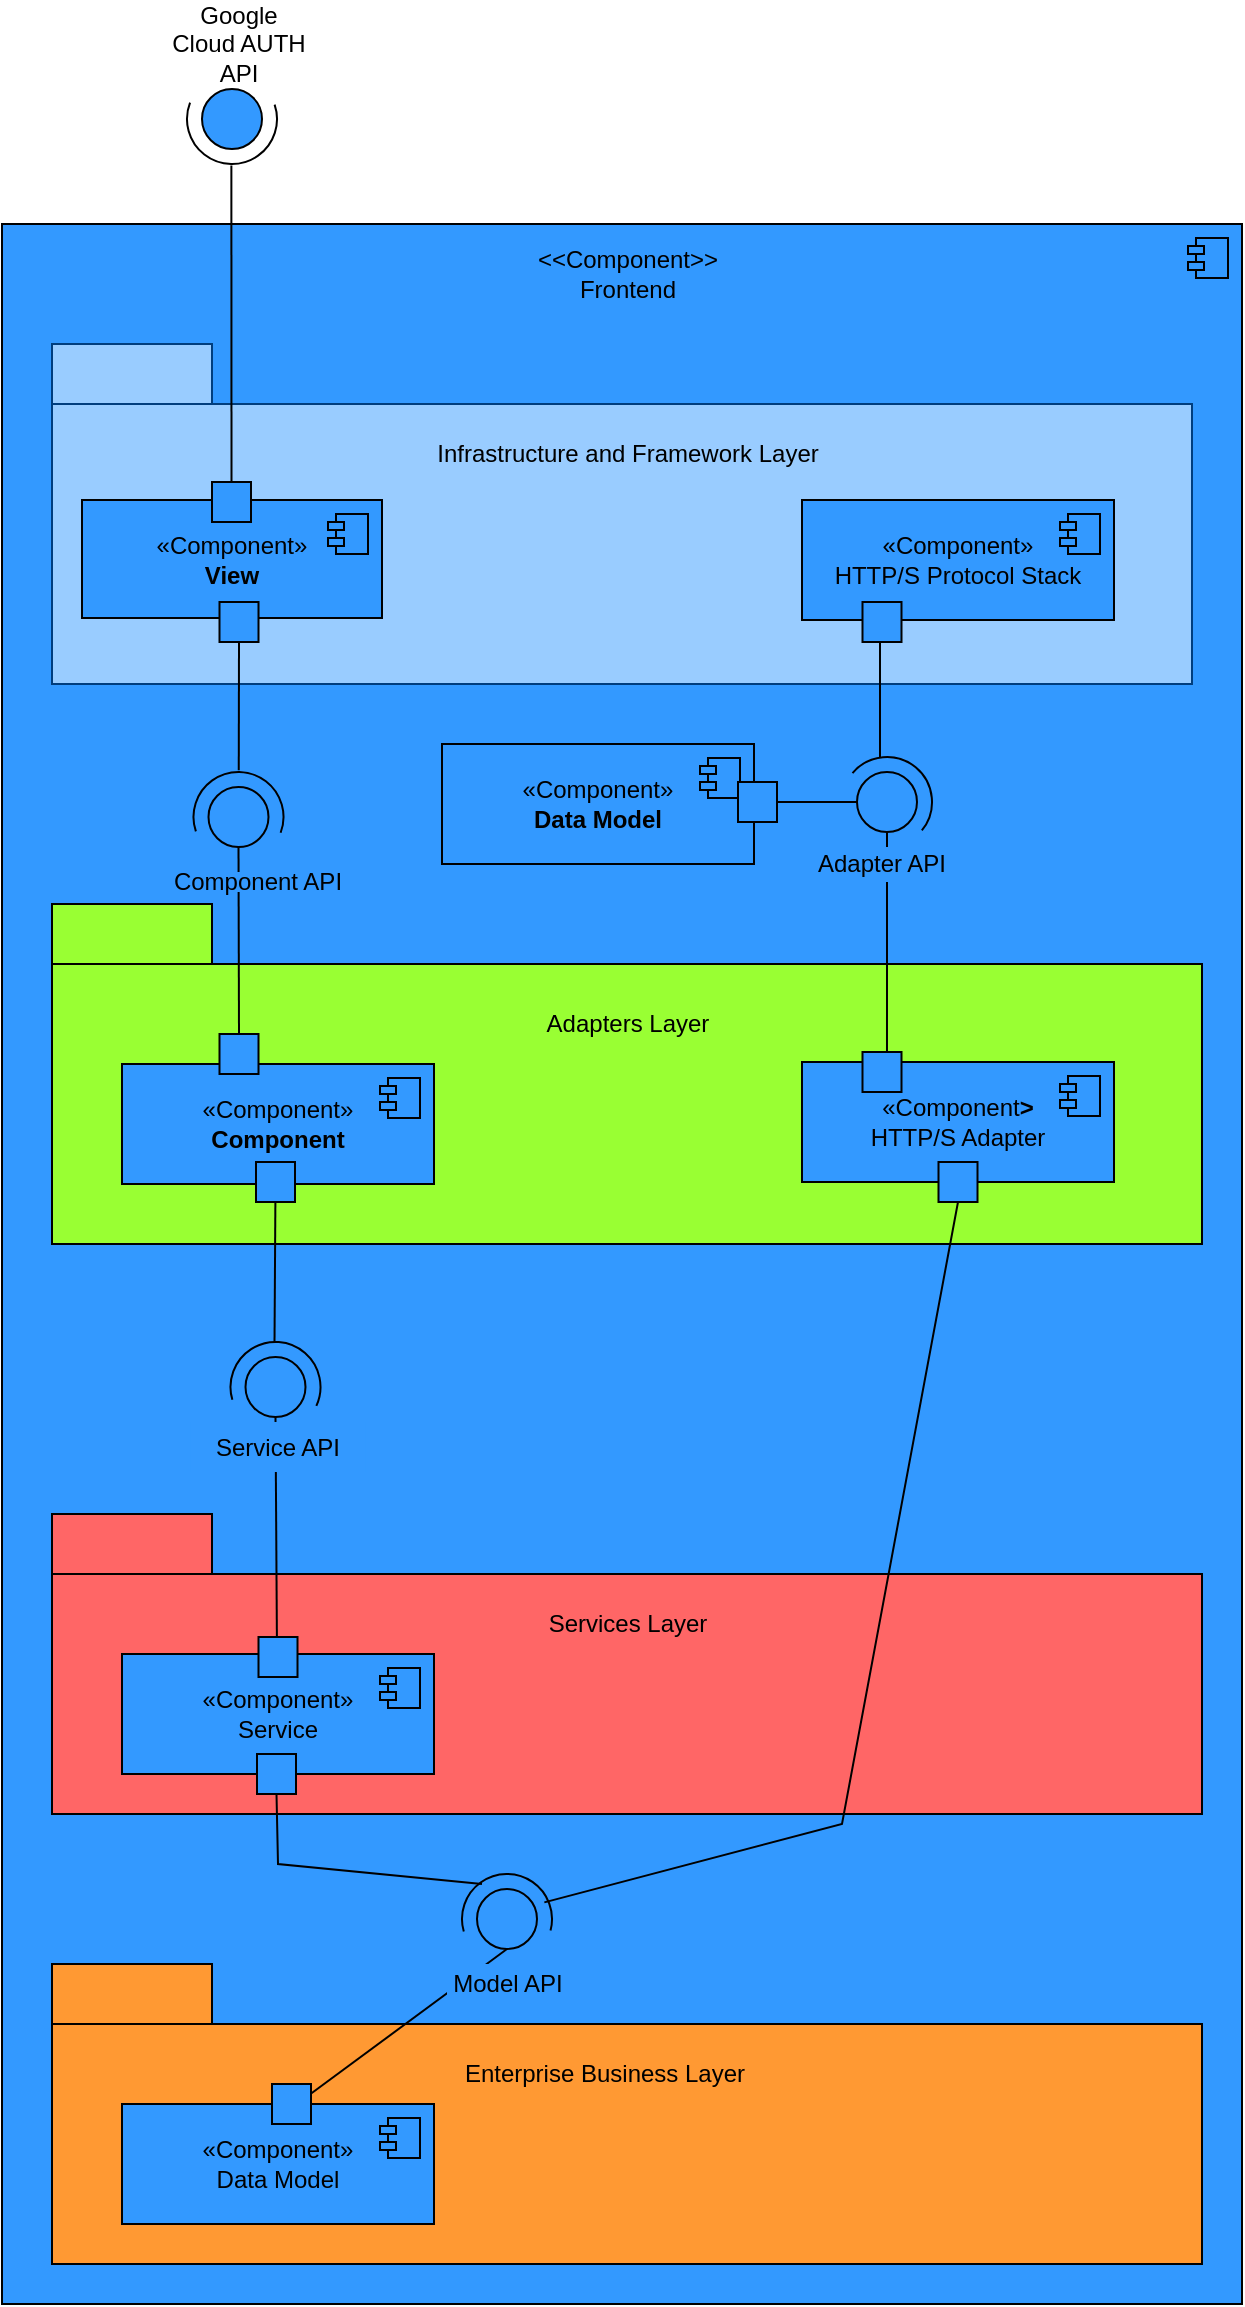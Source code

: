 <mxfile version="24.8.3">
  <diagram name="Página-1" id="tOkjpfFqx1KH2aKX1UtX">
    <mxGraphModel grid="1" page="1" gridSize="10" guides="1" tooltips="1" connect="1" arrows="1" fold="1" pageScale="1" pageWidth="827" pageHeight="1169" math="0" shadow="0">
      <root>
        <mxCell id="0" />
        <mxCell id="1" parent="0" />
        <mxCell id="WCus8f61vK8aBUBxSvcU-4" value="" style="html=1;dropTarget=0;whiteSpace=wrap;fillColor=#3399FF;" vertex="1" parent="1">
          <mxGeometry x="220" y="170" width="620" height="1040" as="geometry" />
        </mxCell>
        <mxCell id="WCus8f61vK8aBUBxSvcU-5" value="" style="shape=module;jettyWidth=8;jettyHeight=4;fillColor=#3399FF;" vertex="1" parent="WCus8f61vK8aBUBxSvcU-4">
          <mxGeometry x="1" width="20" height="20" relative="1" as="geometry">
            <mxPoint x="-27" y="7" as="offset" />
          </mxGeometry>
        </mxCell>
        <mxCell id="WCus8f61vK8aBUBxSvcU-6" value="&lt;div&gt;&amp;lt;&amp;lt;Component&amp;gt;&amp;gt;&lt;/div&gt;&lt;div&gt;Frontend&lt;/div&gt;" style="text;html=1;align=center;verticalAlign=middle;whiteSpace=wrap;rounded=0;" vertex="1" parent="1">
          <mxGeometry x="472.5" y="180" width="120" height="30" as="geometry" />
        </mxCell>
        <mxCell id="WCus8f61vK8aBUBxSvcU-7" value="" style="shape=folder;fontStyle=1;tabWidth=80;tabHeight=30;tabPosition=left;html=1;boundedLbl=1;whiteSpace=wrap;strokeColor=#003D7D;fillColor=#99CCFF;" vertex="1" parent="1">
          <mxGeometry x="245" y="230" width="570" height="170" as="geometry" />
        </mxCell>
        <mxCell id="WCus8f61vK8aBUBxSvcU-8" value="&lt;div&gt;Infrastructure and Framework Layer&lt;/div&gt;" style="text;html=1;align=center;verticalAlign=middle;whiteSpace=wrap;rounded=0;" vertex="1" parent="1">
          <mxGeometry x="417.5" y="270" width="230" height="30" as="geometry" />
        </mxCell>
        <mxCell id="WCus8f61vK8aBUBxSvcU-11" value="&lt;div&gt;«Component»&lt;/div&gt;&lt;div&gt;HTTP/S Protocol Stack&lt;br&gt;&lt;/div&gt;" style="html=1;dropTarget=0;whiteSpace=wrap;fillColor=#3399FF;" vertex="1" parent="1">
          <mxGeometry x="620" y="308" width="156" height="60" as="geometry" />
        </mxCell>
        <mxCell id="WCus8f61vK8aBUBxSvcU-12" value="" style="shape=module;jettyWidth=8;jettyHeight=4;fillColor=#3399FF;" vertex="1" parent="WCus8f61vK8aBUBxSvcU-11">
          <mxGeometry x="1" width="20" height="20" relative="1" as="geometry">
            <mxPoint x="-27" y="7" as="offset" />
          </mxGeometry>
        </mxCell>
        <mxCell id="WCus8f61vK8aBUBxSvcU-13" value="«Component»&lt;br&gt;&lt;b&gt;Data Model&lt;/b&gt;" style="html=1;dropTarget=0;whiteSpace=wrap;fillColor=#3399FF;" vertex="1" parent="1">
          <mxGeometry x="440" y="430" width="156" height="60" as="geometry" />
        </mxCell>
        <mxCell id="WCus8f61vK8aBUBxSvcU-14" value="" style="shape=module;jettyWidth=8;jettyHeight=4;fillColor=#3399FF;" vertex="1" parent="WCus8f61vK8aBUBxSvcU-13">
          <mxGeometry x="1" width="20" height="20" relative="1" as="geometry">
            <mxPoint x="-27" y="7" as="offset" />
          </mxGeometry>
        </mxCell>
        <mxCell id="WCus8f61vK8aBUBxSvcU-15" value="" style="ellipse;whiteSpace=wrap;html=1;aspect=fixed;fillColor=#3399FF;" vertex="1" parent="1">
          <mxGeometry x="647.5" y="444" width="30" height="30" as="geometry" />
        </mxCell>
        <mxCell id="WCus8f61vK8aBUBxSvcU-16" value="" style="verticalLabelPosition=bottom;verticalAlign=top;html=1;shape=mxgraph.basic.arc;startAngle=0.861;endAngle=0.359;" vertex="1" parent="1">
          <mxGeometry x="640" y="436.5" width="45" height="45" as="geometry" />
        </mxCell>
        <mxCell id="WCus8f61vK8aBUBxSvcU-26" value="" style="ellipse;whiteSpace=wrap;html=1;aspect=fixed;fillColor=#3399FF;" vertex="1" parent="1">
          <mxGeometry x="323.25" y="451.5" width="30" height="30" as="geometry" />
        </mxCell>
        <mxCell id="WCus8f61vK8aBUBxSvcU-27" value="" style="verticalLabelPosition=bottom;verticalAlign=top;html=1;shape=mxgraph.basic.arc;startAngle=0.698;endAngle=0.307;" vertex="1" parent="1">
          <mxGeometry x="315.75" y="444" width="45" height="45" as="geometry" />
        </mxCell>
        <mxCell id="WCus8f61vK8aBUBxSvcU-28" value="" style="shape=folder;fontStyle=1;tabWidth=80;tabHeight=30;tabPosition=left;html=1;boundedLbl=1;whiteSpace=wrap;fillColor=#99FF33;" vertex="1" parent="1">
          <mxGeometry x="245" y="510" width="575" height="170" as="geometry" />
        </mxCell>
        <mxCell id="WCus8f61vK8aBUBxSvcU-29" value="&lt;div&gt;Adapters Layer&lt;/div&gt;" style="text;html=1;align=center;verticalAlign=middle;whiteSpace=wrap;rounded=0;" vertex="1" parent="1">
          <mxGeometry x="457.5" y="555" width="150" height="30" as="geometry" />
        </mxCell>
        <mxCell id="WCus8f61vK8aBUBxSvcU-30" value="&lt;div&gt;«Component»&lt;b&gt;&lt;br&gt;&lt;/b&gt;&lt;/div&gt;&lt;div&gt;&lt;b&gt;Component&lt;/b&gt;&lt;/div&gt;" style="html=1;dropTarget=0;whiteSpace=wrap;fillColor=#3399FF;" vertex="1" parent="1">
          <mxGeometry x="280" y="590" width="156" height="60" as="geometry" />
        </mxCell>
        <mxCell id="WCus8f61vK8aBUBxSvcU-31" value="" style="shape=module;jettyWidth=8;jettyHeight=4;fillColor=#3399FF;" vertex="1" parent="WCus8f61vK8aBUBxSvcU-30">
          <mxGeometry x="1" width="20" height="20" relative="1" as="geometry">
            <mxPoint x="-27" y="7" as="offset" />
          </mxGeometry>
        </mxCell>
        <mxCell id="WCus8f61vK8aBUBxSvcU-32" value="&lt;div&gt;«Component&lt;b&gt;&amp;gt;&lt;/b&gt;&lt;/div&gt;HTTP/S Adapter" style="html=1;dropTarget=0;whiteSpace=wrap;fillColor=#3399FF;" vertex="1" parent="1">
          <mxGeometry x="620" y="589" width="156" height="60" as="geometry" />
        </mxCell>
        <mxCell id="WCus8f61vK8aBUBxSvcU-33" value="" style="shape=module;jettyWidth=8;jettyHeight=4;fillColor=#3399FF;" vertex="1" parent="WCus8f61vK8aBUBxSvcU-32">
          <mxGeometry x="1" width="20" height="20" relative="1" as="geometry">
            <mxPoint x="-27" y="7" as="offset" />
          </mxGeometry>
        </mxCell>
        <mxCell id="WCus8f61vK8aBUBxSvcU-34" value="" style="shape=folder;fontStyle=1;tabWidth=80;tabHeight=30;tabPosition=left;html=1;boundedLbl=1;whiteSpace=wrap;fillColor=#FF6666;" vertex="1" parent="1">
          <mxGeometry x="245" y="815" width="575" height="150" as="geometry" />
        </mxCell>
        <mxCell id="WCus8f61vK8aBUBxSvcU-36" value="&lt;div&gt;Services Layer&lt;/div&gt;" style="text;html=1;align=center;verticalAlign=middle;whiteSpace=wrap;rounded=0;" vertex="1" parent="1">
          <mxGeometry x="462.5" y="855" width="140" height="30" as="geometry" />
        </mxCell>
        <mxCell id="WCus8f61vK8aBUBxSvcU-37" value="&lt;div&gt;«Component»&lt;/div&gt;&lt;div&gt;Service&lt;br&gt;&lt;/div&gt;" style="html=1;dropTarget=0;whiteSpace=wrap;fillColor=#3399FF;" vertex="1" parent="1">
          <mxGeometry x="280" y="885" width="156" height="60" as="geometry" />
        </mxCell>
        <mxCell id="WCus8f61vK8aBUBxSvcU-38" value="" style="shape=module;jettyWidth=8;jettyHeight=4;fillColor=#3399FF;" vertex="1" parent="WCus8f61vK8aBUBxSvcU-37">
          <mxGeometry x="1" width="20" height="20" relative="1" as="geometry">
            <mxPoint x="-27" y="7" as="offset" />
          </mxGeometry>
        </mxCell>
        <mxCell id="WCus8f61vK8aBUBxSvcU-39" value="" style="shape=folder;fontStyle=1;tabWidth=80;tabHeight=30;tabPosition=left;html=1;boundedLbl=1;whiteSpace=wrap;fillColor=#FF9933;" vertex="1" parent="1">
          <mxGeometry x="245" y="1040" width="575" height="150" as="geometry" />
        </mxCell>
        <mxCell id="WCus8f61vK8aBUBxSvcU-40" value="&lt;div&gt;«Component»&lt;/div&gt;Data Model" style="html=1;dropTarget=0;whiteSpace=wrap;fillColor=#3399FF;" vertex="1" parent="1">
          <mxGeometry x="280" y="1110" width="156" height="60" as="geometry" />
        </mxCell>
        <mxCell id="WCus8f61vK8aBUBxSvcU-41" value="" style="shape=module;jettyWidth=8;jettyHeight=4;fillColor=#3399FF;" vertex="1" parent="WCus8f61vK8aBUBxSvcU-40">
          <mxGeometry x="1" width="20" height="20" relative="1" as="geometry">
            <mxPoint x="-27" y="7" as="offset" />
          </mxGeometry>
        </mxCell>
        <mxCell id="WCus8f61vK8aBUBxSvcU-42" value="Enterprise Business Layer" style="text;html=1;align=center;verticalAlign=middle;whiteSpace=wrap;rounded=0;" vertex="1" parent="1">
          <mxGeometry x="440" y="1080" width="162.5" height="30" as="geometry" />
        </mxCell>
        <mxCell id="WCus8f61vK8aBUBxSvcU-43" value="" style="ellipse;whiteSpace=wrap;html=1;aspect=fixed;fillColor=#3399FF;" vertex="1" parent="1">
          <mxGeometry x="457.5" y="1002.5" width="30" height="30" as="geometry" />
        </mxCell>
        <mxCell id="WCus8f61vK8aBUBxSvcU-44" value="" style="verticalLabelPosition=bottom;verticalAlign=top;html=1;shape=mxgraph.basic.arc;startAngle=0.705;endAngle=0.291;" vertex="1" parent="1">
          <mxGeometry x="450" y="995" width="45" height="45" as="geometry" />
        </mxCell>
        <mxCell id="WCus8f61vK8aBUBxSvcU-46" value="" style="endArrow=none;html=1;rounded=0;exitX=0.553;exitY=0.015;exitDx=0;exitDy=0;exitPerimeter=0;entryX=0.5;entryY=1;entryDx=0;entryDy=0;" edge="1" parent="1" source="WCus8f61vK8aBUBxSvcU-40" target="WCus8f61vK8aBUBxSvcU-43">
          <mxGeometry width="50" height="50" relative="1" as="geometry">
            <mxPoint x="370" y="1070" as="sourcePoint" />
            <mxPoint x="420" y="1020" as="targetPoint" />
          </mxGeometry>
        </mxCell>
        <mxCell id="WCus8f61vK8aBUBxSvcU-47" value="" style="endArrow=none;html=1;rounded=0;entryX=0.5;entryY=1;entryDx=0;entryDy=0;exitX=0.222;exitY=0.111;exitDx=0;exitDy=0;exitPerimeter=0;" edge="1" parent="1" source="WCus8f61vK8aBUBxSvcU-108" target="WCus8f61vK8aBUBxSvcU-37">
          <mxGeometry width="50" height="50" relative="1" as="geometry">
            <mxPoint x="540" y="1090" as="sourcePoint" />
            <mxPoint x="590" y="1040" as="targetPoint" />
            <Array as="points" />
          </mxGeometry>
        </mxCell>
        <mxCell id="WCus8f61vK8aBUBxSvcU-48" value="" style="endArrow=none;html=1;rounded=0;exitX=0.915;exitY=0.315;exitDx=0;exitDy=0;exitPerimeter=0;entryX=0.5;entryY=1;entryDx=0;entryDy=0;" edge="1" parent="1" source="WCus8f61vK8aBUBxSvcU-106" target="WCus8f61vK8aBUBxSvcU-32">
          <mxGeometry width="50" height="50" relative="1" as="geometry">
            <mxPoint x="590" y="909" as="sourcePoint" />
            <mxPoint x="640" y="859" as="targetPoint" />
            <Array as="points" />
          </mxGeometry>
        </mxCell>
        <mxCell id="WCus8f61vK8aBUBxSvcU-49" value="" style="endArrow=none;html=1;rounded=0;entryX=0.5;entryY=1;entryDx=0;entryDy=0;exitX=0.628;exitY=0;exitDx=0;exitDy=0;exitPerimeter=0;" edge="1" parent="1" source="WCus8f61vK8aBUBxSvcU-98" target="WCus8f61vK8aBUBxSvcU-15">
          <mxGeometry width="50" height="50" relative="1" as="geometry">
            <mxPoint x="590" y="759" as="sourcePoint" />
            <mxPoint x="640" y="709" as="targetPoint" />
          </mxGeometry>
        </mxCell>
        <mxCell id="WCus8f61vK8aBUBxSvcU-53" value="" style="endArrow=none;html=1;rounded=0;exitX=1;exitY=0.5;exitDx=0;exitDy=0;entryX=0;entryY=0.5;entryDx=0;entryDy=0;" edge="1" parent="1" source="WCus8f61vK8aBUBxSvcU-96" target="WCus8f61vK8aBUBxSvcU-15">
          <mxGeometry width="50" height="50" relative="1" as="geometry">
            <mxPoint x="540" y="760" as="sourcePoint" />
            <mxPoint x="590" y="710" as="targetPoint" />
          </mxGeometry>
        </mxCell>
        <mxCell id="WCus8f61vK8aBUBxSvcU-55" value="" style="endArrow=none;html=1;rounded=0;entryX=0.25;entryY=1;entryDx=0;entryDy=0;" edge="1" parent="1" target="WCus8f61vK8aBUBxSvcU-11">
          <mxGeometry width="50" height="50" relative="1" as="geometry">
            <mxPoint x="659" y="437" as="sourcePoint" />
            <mxPoint x="710" y="639" as="targetPoint" />
          </mxGeometry>
        </mxCell>
        <mxCell id="WCus8f61vK8aBUBxSvcU-57" value="" style="endArrow=none;html=1;rounded=0;entryX=0.5;entryY=1;entryDx=0;entryDy=0;exitX=0.5;exitY=0;exitDx=0;exitDy=0;" edge="1" parent="1" source="WCus8f61vK8aBUBxSvcU-97" target="WCus8f61vK8aBUBxSvcU-26">
          <mxGeometry width="50" height="50" relative="1" as="geometry">
            <mxPoint x="320" y="530" as="sourcePoint" />
            <mxPoint x="370" y="480" as="targetPoint" />
          </mxGeometry>
        </mxCell>
        <mxCell id="WCus8f61vK8aBUBxSvcU-58" value="" style="ellipse;whiteSpace=wrap;html=1;aspect=fixed;fillColor=#3399FF;" vertex="1" parent="1">
          <mxGeometry x="341.75" y="736.5" width="30" height="30" as="geometry" />
        </mxCell>
        <mxCell id="WCus8f61vK8aBUBxSvcU-59" value="" style="verticalLabelPosition=bottom;verticalAlign=top;html=1;shape=mxgraph.basic.arc;startAngle=0.704;endAngle=0.319;" vertex="1" parent="1">
          <mxGeometry x="334.25" y="729" width="45" height="45" as="geometry" />
        </mxCell>
        <mxCell id="WCus8f61vK8aBUBxSvcU-67" value="" style="endArrow=none;html=1;rounded=0;entryX=0.5;entryY=1;entryDx=0;entryDy=0;exitX=0.149;exitY=-0.008;exitDx=0;exitDy=0;exitPerimeter=0;" edge="1" parent="1" target="WCus8f61vK8aBUBxSvcU-58">
          <mxGeometry width="50" height="50" relative="1" as="geometry">
            <mxPoint x="357.494" y="883.52" as="sourcePoint" />
            <mxPoint x="356.75" y="781.5" as="targetPoint" />
          </mxGeometry>
        </mxCell>
        <mxCell id="WCus8f61vK8aBUBxSvcU-68" value="" style="endArrow=none;html=1;rounded=0;exitX=0.489;exitY=0.003;exitDx=0;exitDy=0;exitPerimeter=0;" edge="1" parent="1" source="WCus8f61vK8aBUBxSvcU-104">
          <mxGeometry width="50" height="50" relative="1" as="geometry">
            <mxPoint x="364.25" y="727" as="sourcePoint" />
            <mxPoint x="355.25" y="648" as="targetPoint" />
          </mxGeometry>
        </mxCell>
        <mxCell id="WCus8f61vK8aBUBxSvcU-76" value="&lt;div&gt;Model API&lt;/div&gt;" style="text;html=1;align=center;verticalAlign=middle;whiteSpace=wrap;rounded=0;fillColor=#3399FF;" vertex="1" parent="1">
          <mxGeometry x="442.5" y="1040" width="60" height="20" as="geometry" />
        </mxCell>
        <mxCell id="WCus8f61vK8aBUBxSvcU-79" value="Service API" style="text;html=1;align=center;verticalAlign=middle;whiteSpace=wrap;rounded=0;fillColor=#3399FF;" vertex="1" parent="1">
          <mxGeometry x="314.25" y="769" width="87.5" height="25" as="geometry" />
        </mxCell>
        <mxCell id="WCus8f61vK8aBUBxSvcU-82" value="&lt;div&gt;Adapter API&lt;br&gt;&lt;/div&gt;" style="text;html=1;align=center;verticalAlign=middle;whiteSpace=wrap;rounded=0;fillColor=#3399FF;" vertex="1" parent="1">
          <mxGeometry x="620" y="481.5" width="80" height="17.5" as="geometry" />
        </mxCell>
        <mxCell id="WCus8f61vK8aBUBxSvcU-85" value="Component API" style="text;html=1;align=center;verticalAlign=middle;whiteSpace=wrap;rounded=0;fillColor=#3399FF;" vertex="1" parent="1">
          <mxGeometry x="302" y="494" width="91.5" height="10" as="geometry" />
        </mxCell>
        <mxCell id="WCus8f61vK8aBUBxSvcU-94" value="" style="rounded=0;whiteSpace=wrap;html=1;fillColor=#3399FF;" vertex="1" parent="1">
          <mxGeometry x="650.25" y="359" width="19.5" height="20" as="geometry" />
        </mxCell>
        <mxCell id="WCus8f61vK8aBUBxSvcU-97" value="" style="rounded=0;whiteSpace=wrap;html=1;fillColor=#3399FF;" vertex="1" parent="1">
          <mxGeometry x="328.75" y="575" width="19.5" height="20" as="geometry" />
        </mxCell>
        <mxCell id="WCus8f61vK8aBUBxSvcU-99" value="" style="endArrow=none;html=1;rounded=0;entryX=0.5;entryY=1;entryDx=0;entryDy=0;exitX=0.25;exitY=0;exitDx=0;exitDy=0;" edge="1" parent="1" source="WCus8f61vK8aBUBxSvcU-32" target="WCus8f61vK8aBUBxSvcU-98">
          <mxGeometry width="50" height="50" relative="1" as="geometry">
            <mxPoint x="659" y="589" as="sourcePoint" />
            <mxPoint x="663" y="474" as="targetPoint" />
          </mxGeometry>
        </mxCell>
        <mxCell id="WCus8f61vK8aBUBxSvcU-98" value="" style="rounded=0;whiteSpace=wrap;html=1;fillColor=#3399FF;" vertex="1" parent="1">
          <mxGeometry x="650.25" y="584" width="19.5" height="20" as="geometry" />
        </mxCell>
        <mxCell id="WCus8f61vK8aBUBxSvcU-101" value="" style="rounded=0;whiteSpace=wrap;html=1;fillColor=#3399FF;" vertex="1" parent="1">
          <mxGeometry x="348.25" y="876.5" width="19.5" height="20" as="geometry" />
        </mxCell>
        <mxCell id="WCus8f61vK8aBUBxSvcU-103" value="" style="rounded=0;whiteSpace=wrap;html=1;fillColor=#3399FF;" vertex="1" parent="1">
          <mxGeometry x="355" y="1100" width="19.5" height="20" as="geometry" />
        </mxCell>
        <mxCell id="WCus8f61vK8aBUBxSvcU-105" value="" style="endArrow=none;html=1;rounded=0;exitX=0.489;exitY=0.003;exitDx=0;exitDy=0;exitPerimeter=0;" edge="1" parent="1" source="WCus8f61vK8aBUBxSvcU-59" target="WCus8f61vK8aBUBxSvcU-104">
          <mxGeometry width="50" height="50" relative="1" as="geometry">
            <mxPoint x="356.25" y="729" as="sourcePoint" />
            <mxPoint x="355.25" y="648" as="targetPoint" />
          </mxGeometry>
        </mxCell>
        <mxCell id="WCus8f61vK8aBUBxSvcU-104" value="" style="rounded=0;whiteSpace=wrap;html=1;fillColor=#3399FF;" vertex="1" parent="1">
          <mxGeometry x="347" y="639" width="19.5" height="20" as="geometry" />
        </mxCell>
        <mxCell id="WCus8f61vK8aBUBxSvcU-107" value="" style="endArrow=none;html=1;rounded=0;exitX=0.915;exitY=0.315;exitDx=0;exitDy=0;exitPerimeter=0;entryX=0.5;entryY=1;entryDx=0;entryDy=0;" edge="1" parent="1" source="WCus8f61vK8aBUBxSvcU-44" target="WCus8f61vK8aBUBxSvcU-106">
          <mxGeometry width="50" height="50" relative="1" as="geometry">
            <mxPoint x="491" y="1009" as="sourcePoint" />
            <mxPoint x="648" y="650" as="targetPoint" />
            <Array as="points">
              <mxPoint x="640" y="970" />
            </Array>
          </mxGeometry>
        </mxCell>
        <mxCell id="WCus8f61vK8aBUBxSvcU-106" value="" style="rounded=0;whiteSpace=wrap;html=1;fillColor=#3399FF;" vertex="1" parent="1">
          <mxGeometry x="688.25" y="639" width="19.5" height="20" as="geometry" />
        </mxCell>
        <mxCell id="WCus8f61vK8aBUBxSvcU-109" value="" style="endArrow=none;html=1;rounded=0;entryX=0.5;entryY=1;entryDx=0;entryDy=0;exitX=0.222;exitY=0.111;exitDx=0;exitDy=0;exitPerimeter=0;" edge="1" parent="1" source="WCus8f61vK8aBUBxSvcU-44" target="WCus8f61vK8aBUBxSvcU-108">
          <mxGeometry width="50" height="50" relative="1" as="geometry">
            <mxPoint x="460" y="1000" as="sourcePoint" />
            <mxPoint x="358" y="945" as="targetPoint" />
            <Array as="points">
              <mxPoint x="358" y="990" />
            </Array>
          </mxGeometry>
        </mxCell>
        <mxCell id="WCus8f61vK8aBUBxSvcU-108" value="" style="rounded=0;whiteSpace=wrap;html=1;fillColor=#3399FF;" vertex="1" parent="1">
          <mxGeometry x="347.5" y="935" width="19.5" height="20" as="geometry" />
        </mxCell>
        <mxCell id="WCus8f61vK8aBUBxSvcU-110" value="" style="endArrow=none;html=1;rounded=0;entryX=0.75;entryY=1;entryDx=0;entryDy=0;" edge="1" parent="1" target="WCus8f61vK8aBUBxSvcU-30">
          <mxGeometry width="50" height="50" relative="1" as="geometry">
            <mxPoint x="401.25" y="650" as="sourcePoint" />
            <mxPoint x="440" y="680" as="targetPoint" />
          </mxGeometry>
        </mxCell>
        <mxCell id="AcSgq7QVAo9qdRIXxmkp-6" value="" style="endArrow=none;html=1;rounded=0;exitX=1;exitY=0.5;exitDx=0;exitDy=0;entryX=0;entryY=0.5;entryDx=0;entryDy=0;" edge="1" parent="1" source="WCus8f61vK8aBUBxSvcU-13" target="WCus8f61vK8aBUBxSvcU-96">
          <mxGeometry width="50" height="50" relative="1" as="geometry">
            <mxPoint x="546" y="460" as="sourcePoint" />
            <mxPoint x="648" y="459" as="targetPoint" />
          </mxGeometry>
        </mxCell>
        <mxCell id="WCus8f61vK8aBUBxSvcU-96" value="" style="rounded=0;whiteSpace=wrap;html=1;fillColor=#3399FF;" vertex="1" parent="1">
          <mxGeometry x="588" y="449" width="19.5" height="20" as="geometry" />
        </mxCell>
        <mxCell id="AcSgq7QVAo9qdRIXxmkp-7" value="&lt;div&gt;«Component»&lt;/div&gt;&lt;div&gt;&lt;b&gt;View&lt;/b&gt;&lt;/div&gt;" style="html=1;dropTarget=0;whiteSpace=wrap;fillColor=#3399FF;strokeColor=#000000;" vertex="1" parent="1">
          <mxGeometry x="260" y="308" width="150" height="59" as="geometry" />
        </mxCell>
        <mxCell id="AcSgq7QVAo9qdRIXxmkp-8" value="" style="shape=module;jettyWidth=8;jettyHeight=4;fillColor=#3399FF;" vertex="1" parent="AcSgq7QVAo9qdRIXxmkp-7">
          <mxGeometry x="1" width="20" height="20" relative="1" as="geometry">
            <mxPoint x="-27" y="7" as="offset" />
          </mxGeometry>
        </mxCell>
        <mxCell id="AcSgq7QVAo9qdRIXxmkp-9" value="" style="ellipse;whiteSpace=wrap;html=1;aspect=fixed;fillColor=#3399FF;" vertex="1" parent="1">
          <mxGeometry x="320" y="102.5" width="30" height="30" as="geometry" />
        </mxCell>
        <mxCell id="AcSgq7QVAo9qdRIXxmkp-10" value="" style="verticalLabelPosition=bottom;verticalAlign=top;html=1;shape=mxgraph.basic.arc;startAngle=0.198;endAngle=0.809;" vertex="1" parent="1">
          <mxGeometry x="312.5" y="95" width="45" height="45" as="geometry" />
        </mxCell>
        <mxCell id="AcSgq7QVAo9qdRIXxmkp-11" value="Google Cloud AUTH API" style="text;html=1;align=center;verticalAlign=middle;whiteSpace=wrap;rounded=0;" vertex="1" parent="1">
          <mxGeometry x="302" y="65" width="72.5" height="30" as="geometry" />
        </mxCell>
        <mxCell id="AcSgq7QVAo9qdRIXxmkp-12" value="" style="rounded=0;whiteSpace=wrap;html=1;fillColor=#3399FF;" vertex="1" parent="1">
          <mxGeometry x="325" y="299" width="19.5" height="20" as="geometry" />
        </mxCell>
        <mxCell id="AcSgq7QVAo9qdRIXxmkp-13" value="" style="endArrow=none;html=1;rounded=0;entryX=0.493;entryY=1.016;entryDx=0;entryDy=0;exitX=0.5;exitY=0;exitDx=0;exitDy=0;entryPerimeter=0;" edge="1" parent="1" source="AcSgq7QVAo9qdRIXxmkp-12" target="AcSgq7QVAo9qdRIXxmkp-10">
          <mxGeometry width="50" height="50" relative="1" as="geometry">
            <mxPoint x="339.75" y="299" as="sourcePoint" />
            <mxPoint x="389.75" y="249" as="targetPoint" />
          </mxGeometry>
        </mxCell>
        <mxCell id="AcSgq7QVAo9qdRIXxmkp-16" value="" style="rounded=0;whiteSpace=wrap;html=1;fillColor=#3399FF;" vertex="1" parent="1">
          <mxGeometry x="328.75" y="359" width="19.5" height="20" as="geometry" />
        </mxCell>
        <mxCell id="AcSgq7QVAo9qdRIXxmkp-17" value="" style="endArrow=none;html=1;rounded=0;entryX=0.5;entryY=1;entryDx=0;entryDy=0;exitX=0.503;exitY=-0.02;exitDx=0;exitDy=0;exitPerimeter=0;" edge="1" parent="1" source="WCus8f61vK8aBUBxSvcU-27" target="AcSgq7QVAo9qdRIXxmkp-16">
          <mxGeometry width="50" height="50" relative="1" as="geometry">
            <mxPoint x="490" y="430" as="sourcePoint" />
            <mxPoint x="540" y="380" as="targetPoint" />
          </mxGeometry>
        </mxCell>
      </root>
    </mxGraphModel>
  </diagram>
</mxfile>
